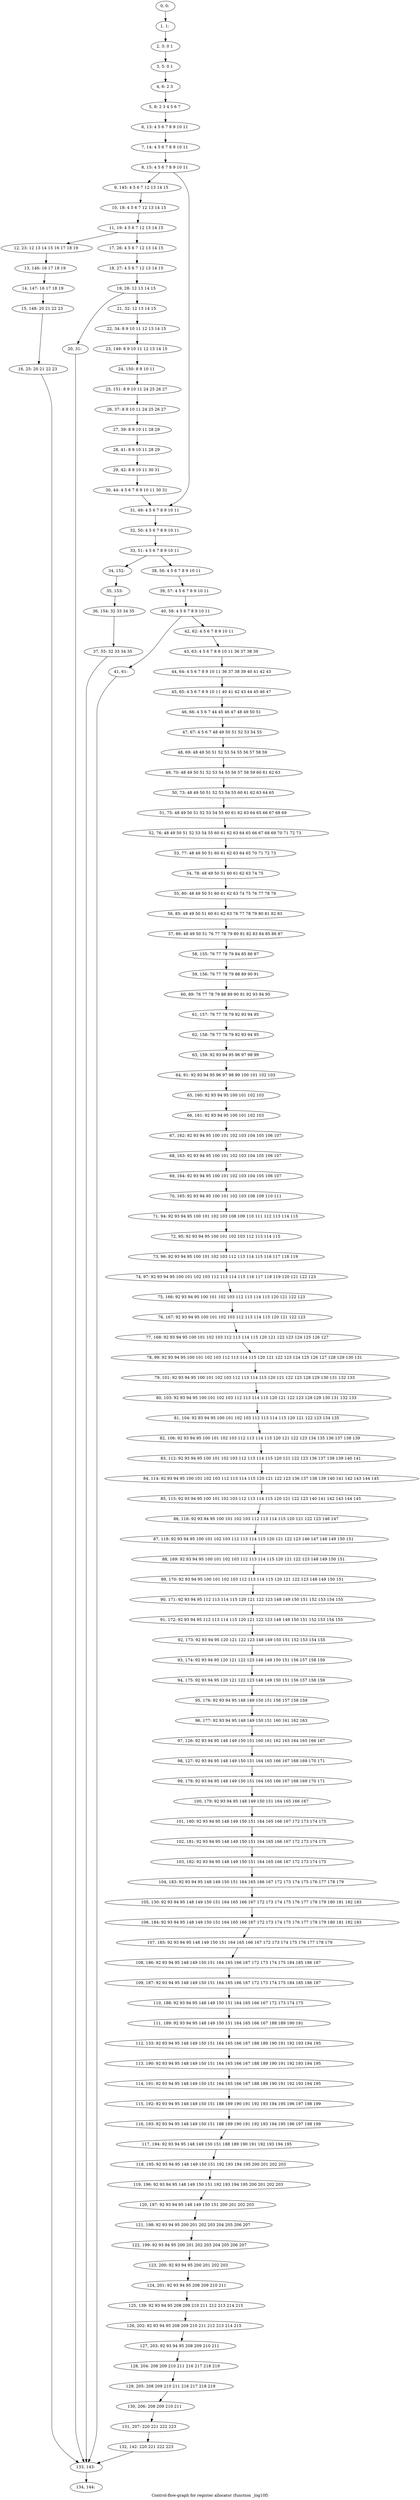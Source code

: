 digraph G {
graph [label="Control-flow-graph for register allocator (function _log10f)"]
0[label="0, 0: "];
1[label="1, 1: "];
2[label="2, 3: 0 1 "];
3[label="3, 5: 0 1 "];
4[label="4, 6: 2 3 "];
5[label="5, 8: 2 3 4 5 6 7 "];
6[label="6, 13: 4 5 6 7 8 9 10 11 "];
7[label="7, 14: 4 5 6 7 8 9 10 11 "];
8[label="8, 15: 4 5 6 7 8 9 10 11 "];
9[label="9, 145: 4 5 6 7 12 13 14 15 "];
10[label="10, 18: 4 5 6 7 12 13 14 15 "];
11[label="11, 19: 4 5 6 7 12 13 14 15 "];
12[label="12, 23: 12 13 14 15 16 17 18 19 "];
13[label="13, 146: 16 17 18 19 "];
14[label="14, 147: 16 17 18 19 "];
15[label="15, 148: 20 21 22 23 "];
16[label="16, 25: 20 21 22 23 "];
17[label="17, 26: 4 5 6 7 12 13 14 15 "];
18[label="18, 27: 4 5 6 7 12 13 14 15 "];
19[label="19, 28: 12 13 14 15 "];
20[label="20, 31: "];
21[label="21, 32: 12 13 14 15 "];
22[label="22, 34: 8 9 10 11 12 13 14 15 "];
23[label="23, 149: 8 9 10 11 12 13 14 15 "];
24[label="24, 150: 8 9 10 11 "];
25[label="25, 151: 8 9 10 11 24 25 26 27 "];
26[label="26, 37: 8 9 10 11 24 25 26 27 "];
27[label="27, 39: 8 9 10 11 28 29 "];
28[label="28, 41: 8 9 10 11 28 29 "];
29[label="29, 42: 8 9 10 11 30 31 "];
30[label="30, 44: 4 5 6 7 8 9 10 11 30 31 "];
31[label="31, 49: 4 5 6 7 8 9 10 11 "];
32[label="32, 50: 4 5 6 7 8 9 10 11 "];
33[label="33, 51: 4 5 6 7 8 9 10 11 "];
34[label="34, 152: "];
35[label="35, 153: "];
36[label="36, 154: 32 33 34 35 "];
37[label="37, 55: 32 33 34 35 "];
38[label="38, 56: 4 5 6 7 8 9 10 11 "];
39[label="39, 57: 4 5 6 7 8 9 10 11 "];
40[label="40, 58: 4 5 6 7 8 9 10 11 "];
41[label="41, 61: "];
42[label="42, 62: 4 5 6 7 8 9 10 11 "];
43[label="43, 63: 4 5 6 7 8 9 10 11 36 37 38 39 "];
44[label="44, 64: 4 5 6 7 8 9 10 11 36 37 38 39 40 41 42 43 "];
45[label="45, 65: 4 5 6 7 8 9 10 11 40 41 42 43 44 45 46 47 "];
46[label="46, 66: 4 5 6 7 44 45 46 47 48 49 50 51 "];
47[label="47, 67: 4 5 6 7 48 49 50 51 52 53 54 55 "];
48[label="48, 69: 48 49 50 51 52 53 54 55 56 57 58 59 "];
49[label="49, 70: 48 49 50 51 52 53 54 55 56 57 58 59 60 61 62 63 "];
50[label="50, 73: 48 49 50 51 52 53 54 55 60 61 62 63 64 65 "];
51[label="51, 75: 48 49 50 51 52 53 54 55 60 61 62 63 64 65 66 67 68 69 "];
52[label="52, 76: 48 49 50 51 52 53 54 55 60 61 62 63 64 65 66 67 68 69 70 71 72 73 "];
53[label="53, 77: 48 49 50 51 60 61 62 63 64 65 70 71 72 73 "];
54[label="54, 78: 48 49 50 51 60 61 62 63 74 75 "];
55[label="55, 80: 48 49 50 51 60 61 62 63 74 75 76 77 78 79 "];
56[label="56, 85: 48 49 50 51 60 61 62 63 76 77 78 79 80 81 82 83 "];
57[label="57, 86: 48 49 50 51 76 77 78 79 80 81 82 83 84 85 86 87 "];
58[label="58, 155: 76 77 78 79 84 85 86 87 "];
59[label="59, 156: 76 77 78 79 88 89 90 91 "];
60[label="60, 89: 76 77 78 79 88 89 90 91 92 93 94 95 "];
61[label="61, 157: 76 77 78 79 92 93 94 95 "];
62[label="62, 158: 76 77 78 79 92 93 94 95 "];
63[label="63, 159: 92 93 94 95 96 97 98 99 "];
64[label="64, 91: 92 93 94 95 96 97 98 99 100 101 102 103 "];
65[label="65, 160: 92 93 94 95 100 101 102 103 "];
66[label="66, 161: 92 93 94 95 100 101 102 103 "];
67[label="67, 162: 92 93 94 95 100 101 102 103 104 105 106 107 "];
68[label="68, 163: 92 93 94 95 100 101 102 103 104 105 106 107 "];
69[label="69, 164: 92 93 94 95 100 101 102 103 104 105 106 107 "];
70[label="70, 165: 92 93 94 95 100 101 102 103 108 109 110 111 "];
71[label="71, 94: 92 93 94 95 100 101 102 103 108 109 110 111 112 113 114 115 "];
72[label="72, 95: 92 93 94 95 100 101 102 103 112 113 114 115 "];
73[label="73, 96: 92 93 94 95 100 101 102 103 112 113 114 115 116 117 118 119 "];
74[label="74, 97: 92 93 94 95 100 101 102 103 112 113 114 115 116 117 118 119 120 121 122 123 "];
75[label="75, 166: 92 93 94 95 100 101 102 103 112 113 114 115 120 121 122 123 "];
76[label="76, 167: 92 93 94 95 100 101 102 103 112 113 114 115 120 121 122 123 "];
77[label="77, 168: 92 93 94 95 100 101 102 103 112 113 114 115 120 121 122 123 124 125 126 127 "];
78[label="78, 99: 92 93 94 95 100 101 102 103 112 113 114 115 120 121 122 123 124 125 126 127 128 129 130 131 "];
79[label="79, 101: 92 93 94 95 100 101 102 103 112 113 114 115 120 121 122 123 128 129 130 131 132 133 "];
80[label="80, 103: 92 93 94 95 100 101 102 103 112 113 114 115 120 121 122 123 128 129 130 131 132 133 "];
81[label="81, 104: 92 93 94 95 100 101 102 103 112 113 114 115 120 121 122 123 134 135 "];
82[label="82, 106: 92 93 94 95 100 101 102 103 112 113 114 115 120 121 122 123 134 135 136 137 138 139 "];
83[label="83, 112: 92 93 94 95 100 101 102 103 112 113 114 115 120 121 122 123 136 137 138 139 140 141 "];
84[label="84, 114: 92 93 94 95 100 101 102 103 112 113 114 115 120 121 122 123 136 137 138 139 140 141 142 143 144 145 "];
85[label="85, 115: 92 93 94 95 100 101 102 103 112 113 114 115 120 121 122 123 140 141 142 143 144 145 "];
86[label="86, 116: 92 93 94 95 100 101 102 103 112 113 114 115 120 121 122 123 146 147 "];
87[label="87, 118: 92 93 94 95 100 101 102 103 112 113 114 115 120 121 122 123 146 147 148 149 150 151 "];
88[label="88, 169: 92 93 94 95 100 101 102 103 112 113 114 115 120 121 122 123 148 149 150 151 "];
89[label="89, 170: 92 93 94 95 100 101 102 103 112 113 114 115 120 121 122 123 148 149 150 151 "];
90[label="90, 171: 92 93 94 95 112 113 114 115 120 121 122 123 148 149 150 151 152 153 154 155 "];
91[label="91, 172: 92 93 94 95 112 113 114 115 120 121 122 123 148 149 150 151 152 153 154 155 "];
92[label="92, 173: 92 93 94 95 120 121 122 123 148 149 150 151 152 153 154 155 "];
93[label="93, 174: 92 93 94 95 120 121 122 123 148 149 150 151 156 157 158 159 "];
94[label="94, 175: 92 93 94 95 120 121 122 123 148 149 150 151 156 157 158 159 "];
95[label="95, 176: 92 93 94 95 148 149 150 151 156 157 158 159 "];
96[label="96, 177: 92 93 94 95 148 149 150 151 160 161 162 163 "];
97[label="97, 126: 92 93 94 95 148 149 150 151 160 161 162 163 164 165 166 167 "];
98[label="98, 127: 92 93 94 95 148 149 150 151 164 165 166 167 168 169 170 171 "];
99[label="99, 178: 92 93 94 95 148 149 150 151 164 165 166 167 168 169 170 171 "];
100[label="100, 179: 92 93 94 95 148 149 150 151 164 165 166 167 "];
101[label="101, 180: 92 93 94 95 148 149 150 151 164 165 166 167 172 173 174 175 "];
102[label="102, 181: 92 93 94 95 148 149 150 151 164 165 166 167 172 173 174 175 "];
103[label="103, 182: 92 93 94 95 148 149 150 151 164 165 166 167 172 173 174 175 "];
104[label="104, 183: 92 93 94 95 148 149 150 151 164 165 166 167 172 173 174 175 176 177 178 179 "];
105[label="105, 130: 92 93 94 95 148 149 150 151 164 165 166 167 172 173 174 175 176 177 178 179 180 181 182 183 "];
106[label="106, 184: 92 93 94 95 148 149 150 151 164 165 166 167 172 173 174 175 176 177 178 179 180 181 182 183 "];
107[label="107, 185: 92 93 94 95 148 149 150 151 164 165 166 167 172 173 174 175 176 177 178 179 "];
108[label="108, 186: 92 93 94 95 148 149 150 151 164 165 166 167 172 173 174 175 184 185 186 187 "];
109[label="109, 187: 92 93 94 95 148 149 150 151 164 165 166 167 172 173 174 175 184 185 186 187 "];
110[label="110, 188: 92 93 94 95 148 149 150 151 164 165 166 167 172 173 174 175 "];
111[label="111, 189: 92 93 94 95 148 149 150 151 164 165 166 167 188 189 190 191 "];
112[label="112, 133: 92 93 94 95 148 149 150 151 164 165 166 167 188 189 190 191 192 193 194 195 "];
113[label="113, 190: 92 93 94 95 148 149 150 151 164 165 166 167 188 189 190 191 192 193 194 195 "];
114[label="114, 191: 92 93 94 95 148 149 150 151 164 165 166 167 188 189 190 191 192 193 194 195 "];
115[label="115, 192: 92 93 94 95 148 149 150 151 188 189 190 191 192 193 194 195 196 197 198 199 "];
116[label="116, 193: 92 93 94 95 148 149 150 151 188 189 190 191 192 193 194 195 196 197 198 199 "];
117[label="117, 194: 92 93 94 95 148 149 150 151 188 189 190 191 192 193 194 195 "];
118[label="118, 195: 92 93 94 95 148 149 150 151 192 193 194 195 200 201 202 203 "];
119[label="119, 196: 92 93 94 95 148 149 150 151 192 193 194 195 200 201 202 203 "];
120[label="120, 197: 92 93 94 95 148 149 150 151 200 201 202 203 "];
121[label="121, 198: 92 93 94 95 200 201 202 203 204 205 206 207 "];
122[label="122, 199: 92 93 94 95 200 201 202 203 204 205 206 207 "];
123[label="123, 200: 92 93 94 95 200 201 202 203 "];
124[label="124, 201: 92 93 94 95 208 209 210 211 "];
125[label="125, 139: 92 93 94 95 208 209 210 211 212 213 214 215 "];
126[label="126, 202: 92 93 94 95 208 209 210 211 212 213 214 215 "];
127[label="127, 203: 92 93 94 95 208 209 210 211 "];
128[label="128, 204: 208 209 210 211 216 217 218 219 "];
129[label="129, 205: 208 209 210 211 216 217 218 219 "];
130[label="130, 206: 208 209 210 211 "];
131[label="131, 207: 220 221 222 223 "];
132[label="132, 142: 220 221 222 223 "];
133[label="133, 143: "];
134[label="134, 144: "];
0->1 ;
1->2 ;
2->3 ;
3->4 ;
4->5 ;
5->6 ;
6->7 ;
7->8 ;
8->9 ;
8->31 ;
9->10 ;
10->11 ;
11->12 ;
11->17 ;
12->13 ;
13->14 ;
14->15 ;
15->16 ;
16->133 ;
17->18 ;
18->19 ;
19->20 ;
19->21 ;
20->133 ;
21->22 ;
22->23 ;
23->24 ;
24->25 ;
25->26 ;
26->27 ;
27->28 ;
28->29 ;
29->30 ;
30->31 ;
31->32 ;
32->33 ;
33->34 ;
33->38 ;
34->35 ;
35->36 ;
36->37 ;
37->133 ;
38->39 ;
39->40 ;
40->41 ;
40->42 ;
41->133 ;
42->43 ;
43->44 ;
44->45 ;
45->46 ;
46->47 ;
47->48 ;
48->49 ;
49->50 ;
50->51 ;
51->52 ;
52->53 ;
53->54 ;
54->55 ;
55->56 ;
56->57 ;
57->58 ;
58->59 ;
59->60 ;
60->61 ;
61->62 ;
62->63 ;
63->64 ;
64->65 ;
65->66 ;
66->67 ;
67->68 ;
68->69 ;
69->70 ;
70->71 ;
71->72 ;
72->73 ;
73->74 ;
74->75 ;
75->76 ;
76->77 ;
77->78 ;
78->79 ;
79->80 ;
80->81 ;
81->82 ;
82->83 ;
83->84 ;
84->85 ;
85->86 ;
86->87 ;
87->88 ;
88->89 ;
89->90 ;
90->91 ;
91->92 ;
92->93 ;
93->94 ;
94->95 ;
95->96 ;
96->97 ;
97->98 ;
98->99 ;
99->100 ;
100->101 ;
101->102 ;
102->103 ;
103->104 ;
104->105 ;
105->106 ;
106->107 ;
107->108 ;
108->109 ;
109->110 ;
110->111 ;
111->112 ;
112->113 ;
113->114 ;
114->115 ;
115->116 ;
116->117 ;
117->118 ;
118->119 ;
119->120 ;
120->121 ;
121->122 ;
122->123 ;
123->124 ;
124->125 ;
125->126 ;
126->127 ;
127->128 ;
128->129 ;
129->130 ;
130->131 ;
131->132 ;
132->133 ;
133->134 ;
}
